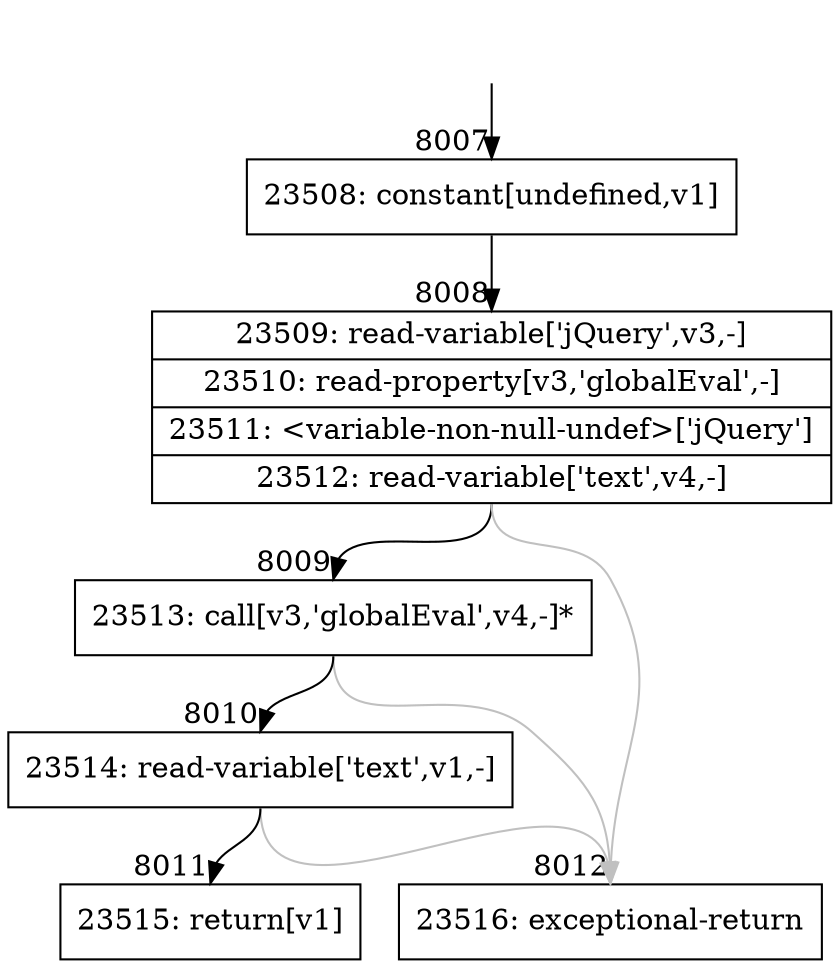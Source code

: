 digraph {
rankdir="TD"
BB_entry495[shape=none,label=""];
BB_entry495 -> BB8007 [tailport=s, headport=n, headlabel="    8007"]
BB8007 [shape=record label="{23508: constant[undefined,v1]}" ] 
BB8007 -> BB8008 [tailport=s, headport=n, headlabel="      8008"]
BB8008 [shape=record label="{23509: read-variable['jQuery',v3,-]|23510: read-property[v3,'globalEval',-]|23511: \<variable-non-null-undef\>['jQuery']|23512: read-variable['text',v4,-]}" ] 
BB8008 -> BB8009 [tailport=s, headport=n, headlabel="      8009"]
BB8008 -> BB8012 [tailport=s, headport=n, color=gray, headlabel="      8012"]
BB8009 [shape=record label="{23513: call[v3,'globalEval',v4,-]*}" ] 
BB8009 -> BB8010 [tailport=s, headport=n, headlabel="      8010"]
BB8009 -> BB8012 [tailport=s, headport=n, color=gray]
BB8010 [shape=record label="{23514: read-variable['text',v1,-]}" ] 
BB8010 -> BB8011 [tailport=s, headport=n, headlabel="      8011"]
BB8010 -> BB8012 [tailport=s, headport=n, color=gray]
BB8011 [shape=record label="{23515: return[v1]}" ] 
BB8012 [shape=record label="{23516: exceptional-return}" ] 
}
